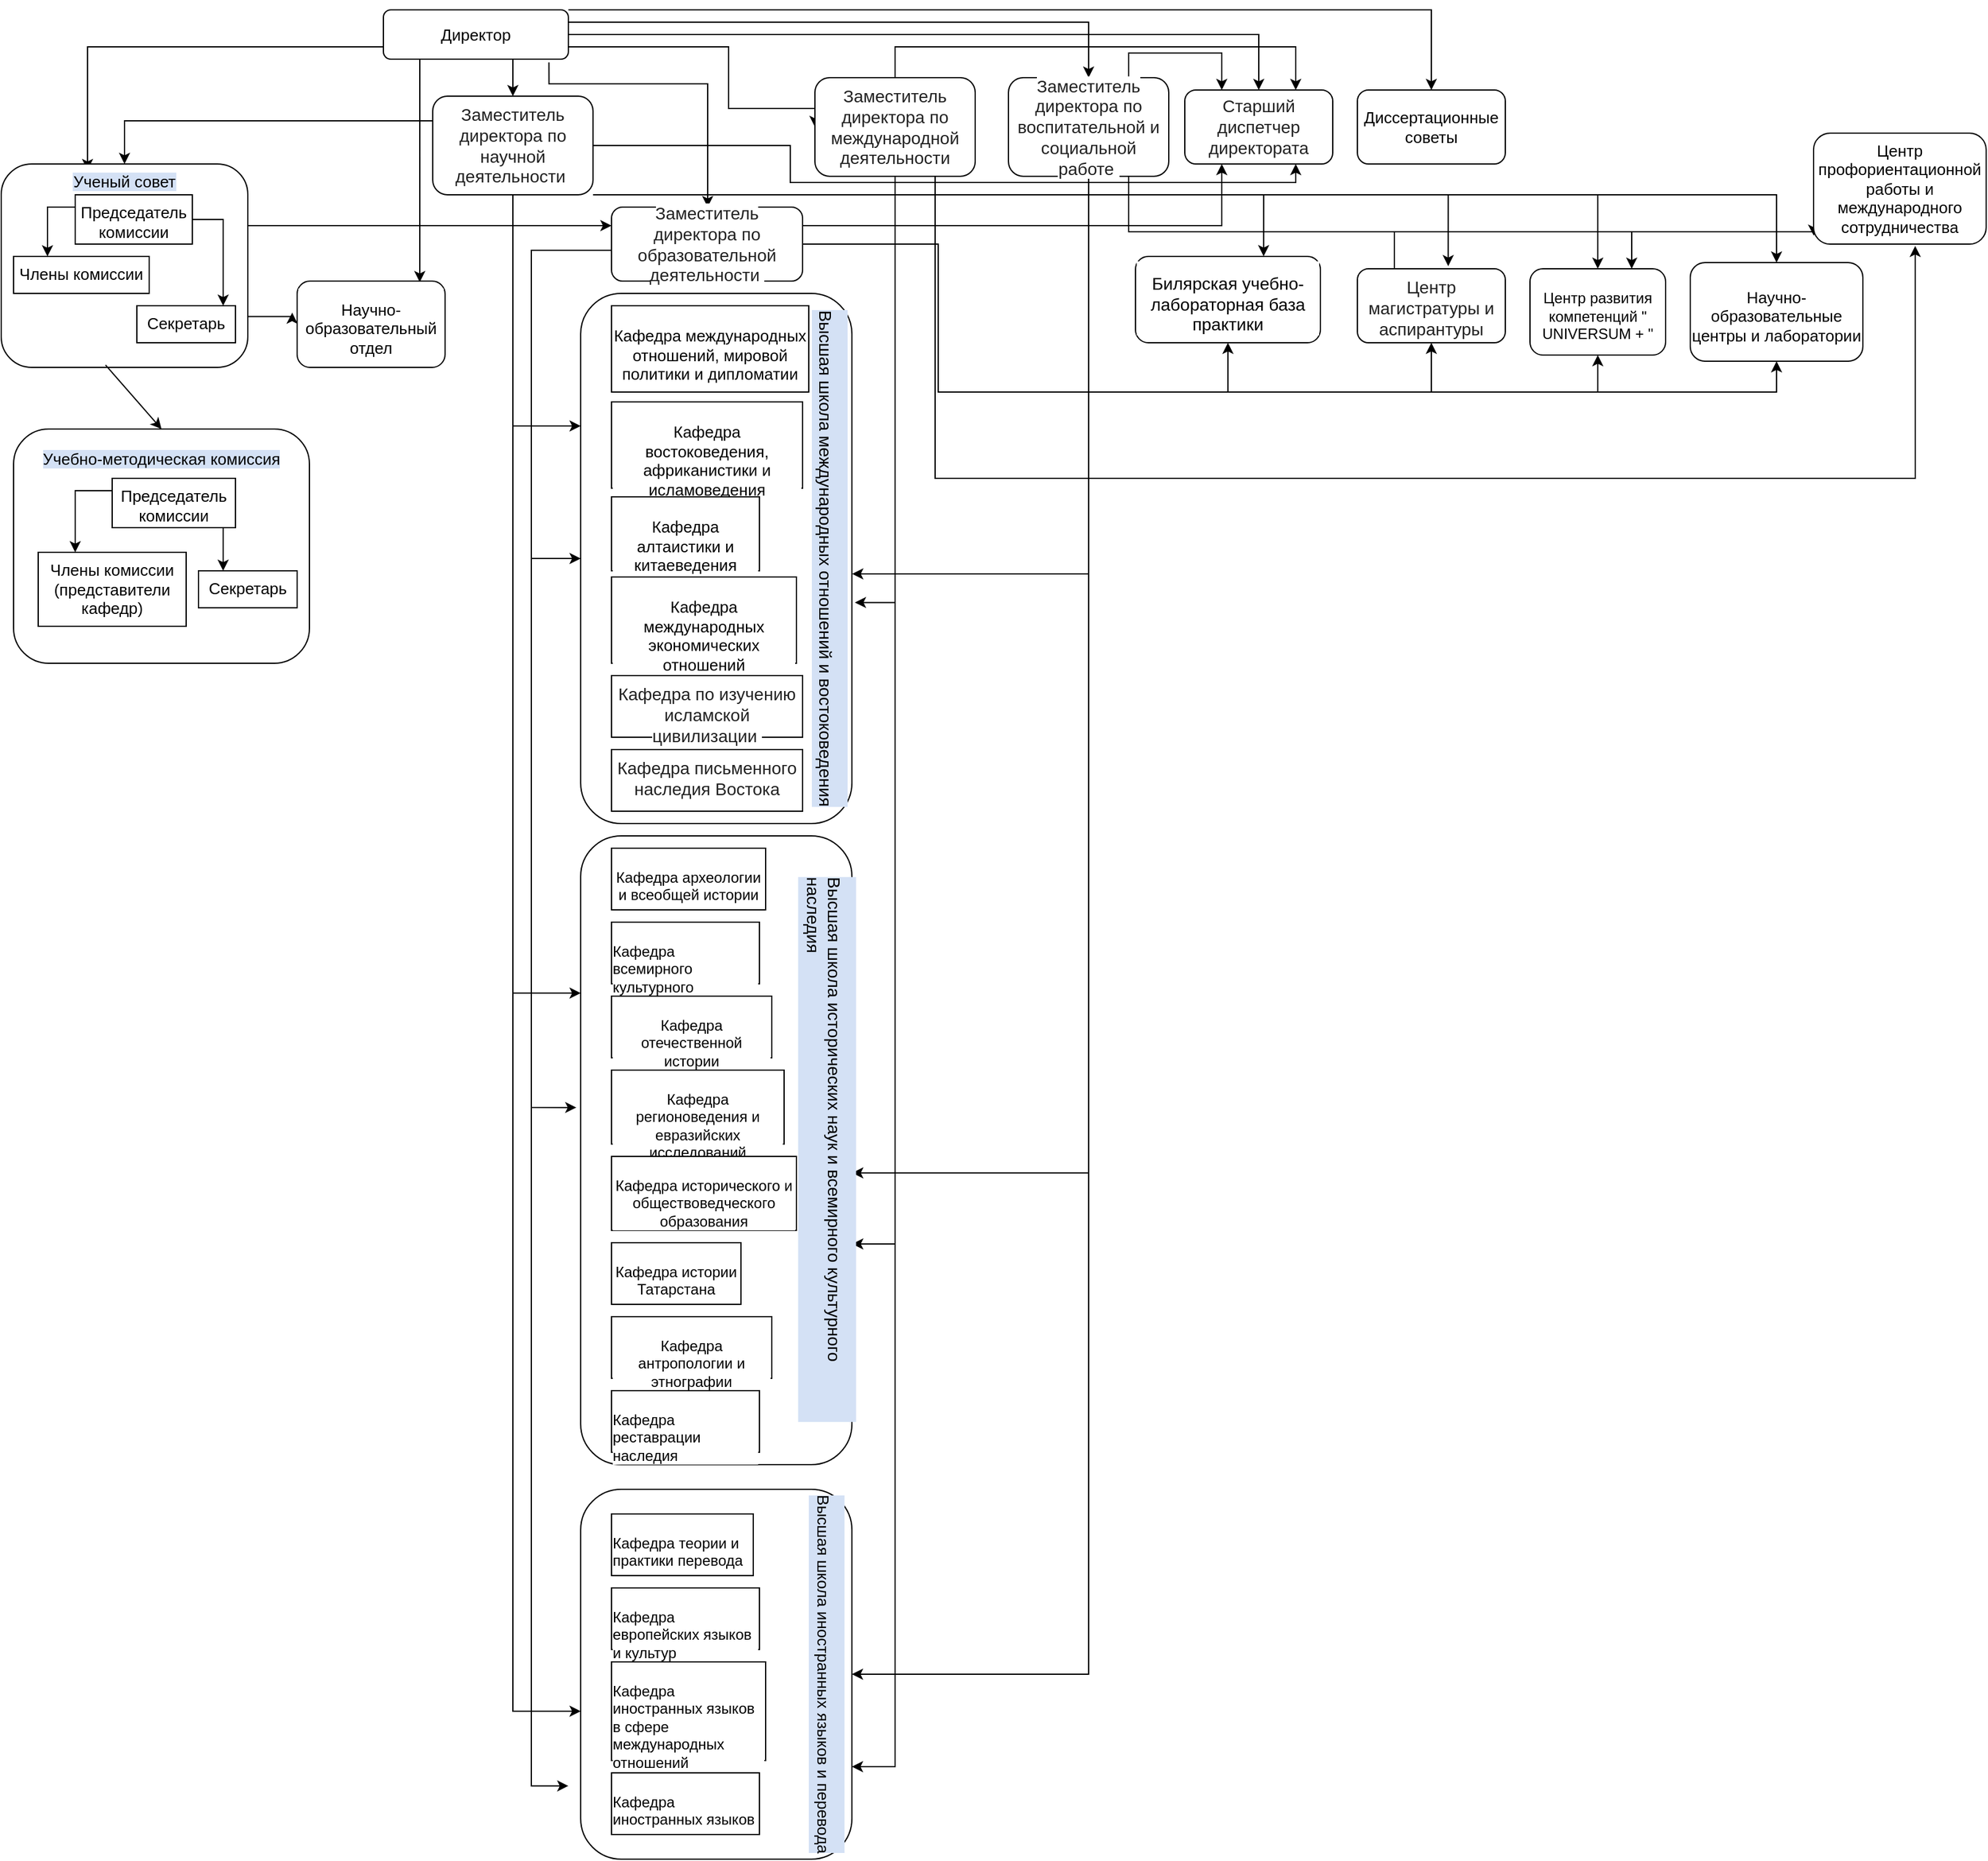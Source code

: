 <mxfile version="15.2.9" type="github">
  <diagram id="h7LhwIZn7rb5tLuHhgwg" name="Page-1">
    <mxGraphModel dx="2028" dy="1803" grid="1" gridSize="10" guides="1" tooltips="1" connect="1" arrows="1" fold="1" page="1" pageScale="1" pageWidth="1654" pageHeight="2336" math="0" shadow="0">
      <root>
        <mxCell id="0" />
        <mxCell id="1" parent="0" />
        <mxCell id="-UEbHcT61im6ldXxAbTl-30" style="edgeStyle=orthogonalEdgeStyle;rounded=0;orthogonalLoop=1;jettySize=auto;html=1;exitX=0;exitY=0.75;exitDx=0;exitDy=0;entryX=0.35;entryY=0.03;entryDx=0;entryDy=0;entryPerimeter=0;fontSize=13;" edge="1" parent="1" source="-UEbHcT61im6ldXxAbTl-1" target="-UEbHcT61im6ldXxAbTl-2">
          <mxGeometry relative="1" as="geometry" />
        </mxCell>
        <mxCell id="-UEbHcT61im6ldXxAbTl-44" style="edgeStyle=orthogonalEdgeStyle;rounded=0;orthogonalLoop=1;jettySize=auto;html=1;exitX=0.75;exitY=1;exitDx=0;exitDy=0;entryX=0.5;entryY=0;entryDx=0;entryDy=0;fontSize=13;" edge="1" parent="1" source="-UEbHcT61im6ldXxAbTl-1" target="-UEbHcT61im6ldXxAbTl-3">
          <mxGeometry relative="1" as="geometry" />
        </mxCell>
        <mxCell id="-UEbHcT61im6ldXxAbTl-47" style="edgeStyle=orthogonalEdgeStyle;rounded=0;orthogonalLoop=1;jettySize=auto;html=1;exitX=0.25;exitY=1;exitDx=0;exitDy=0;entryX=0.829;entryY=0.012;entryDx=0;entryDy=0;entryPerimeter=0;fontSize=13;" edge="1" parent="1" source="-UEbHcT61im6ldXxAbTl-1" target="-UEbHcT61im6ldXxAbTl-8">
          <mxGeometry relative="1" as="geometry">
            <Array as="points">
              <mxPoint x="349" y="50" />
            </Array>
          </mxGeometry>
        </mxCell>
        <mxCell id="-UEbHcT61im6ldXxAbTl-50" style="edgeStyle=orthogonalEdgeStyle;rounded=0;orthogonalLoop=1;jettySize=auto;html=1;entryX=0.5;entryY=0;entryDx=0;entryDy=0;fontSize=11;exitX=0.895;exitY=1.067;exitDx=0;exitDy=0;exitPerimeter=0;" edge="1" parent="1" source="-UEbHcT61im6ldXxAbTl-1" target="-UEbHcT61im6ldXxAbTl-4">
          <mxGeometry relative="1" as="geometry">
            <mxPoint x="460" y="60" as="sourcePoint" />
            <Array as="points">
              <mxPoint x="454" y="70" />
              <mxPoint x="583" y="70" />
              <mxPoint x="583" y="170" />
            </Array>
          </mxGeometry>
        </mxCell>
        <mxCell id="-UEbHcT61im6ldXxAbTl-95" style="edgeStyle=orthogonalEdgeStyle;rounded=0;orthogonalLoop=1;jettySize=auto;html=1;exitX=1;exitY=0.5;exitDx=0;exitDy=0;entryX=0;entryY=0.5;entryDx=0;entryDy=0;fontSize=13;" edge="1" parent="1" source="-UEbHcT61im6ldXxAbTl-1" target="-UEbHcT61im6ldXxAbTl-5">
          <mxGeometry relative="1" as="geometry">
            <Array as="points">
              <mxPoint x="470" y="40" />
              <mxPoint x="600" y="40" />
              <mxPoint x="600" y="90" />
              <mxPoint x="670" y="90" />
            </Array>
          </mxGeometry>
        </mxCell>
        <mxCell id="-UEbHcT61im6ldXxAbTl-99" style="edgeStyle=orthogonalEdgeStyle;rounded=0;orthogonalLoop=1;jettySize=auto;html=1;exitX=1;exitY=0.25;exitDx=0;exitDy=0;fontSize=13;" edge="1" parent="1" source="-UEbHcT61im6ldXxAbTl-1" target="-UEbHcT61im6ldXxAbTl-6">
          <mxGeometry relative="1" as="geometry" />
        </mxCell>
        <mxCell id="-UEbHcT61im6ldXxAbTl-103" style="edgeStyle=orthogonalEdgeStyle;rounded=0;orthogonalLoop=1;jettySize=auto;html=1;exitX=1;exitY=0.5;exitDx=0;exitDy=0;entryX=0.5;entryY=0;entryDx=0;entryDy=0;fontSize=13;" edge="1" parent="1" source="-UEbHcT61im6ldXxAbTl-1" target="-UEbHcT61im6ldXxAbTl-7">
          <mxGeometry relative="1" as="geometry" />
        </mxCell>
        <mxCell id="-UEbHcT61im6ldXxAbTl-113" style="edgeStyle=orthogonalEdgeStyle;rounded=0;orthogonalLoop=1;jettySize=auto;html=1;exitX=1;exitY=0;exitDx=0;exitDy=0;fontSize=12;" edge="1" parent="1" source="-UEbHcT61im6ldXxAbTl-1" target="-UEbHcT61im6ldXxAbTl-9">
          <mxGeometry relative="1" as="geometry">
            <Array as="points">
              <mxPoint x="1170" y="10" />
            </Array>
          </mxGeometry>
        </mxCell>
        <mxCell id="-UEbHcT61im6ldXxAbTl-1" value="&lt;font style=&quot;font-size: 13px&quot;&gt;Директор&lt;/font&gt;" style="rounded=1;whiteSpace=wrap;html=1;" vertex="1" parent="1">
          <mxGeometry x="320" y="10" width="150" height="40" as="geometry" />
        </mxCell>
        <mxCell id="-UEbHcT61im6ldXxAbTl-46" style="edgeStyle=orthogonalEdgeStyle;rounded=0;orthogonalLoop=1;jettySize=auto;html=1;exitX=1;exitY=0.75;exitDx=0;exitDy=0;entryX=-0.033;entryY=0.365;entryDx=0;entryDy=0;entryPerimeter=0;fontSize=13;" edge="1" parent="1" source="-UEbHcT61im6ldXxAbTl-2" target="-UEbHcT61im6ldXxAbTl-8">
          <mxGeometry relative="1" as="geometry" />
        </mxCell>
        <mxCell id="-UEbHcT61im6ldXxAbTl-53" style="edgeStyle=orthogonalEdgeStyle;rounded=0;orthogonalLoop=1;jettySize=auto;html=1;exitX=1;exitY=0.25;exitDx=0;exitDy=0;fontSize=11;" edge="1" parent="1" source="-UEbHcT61im6ldXxAbTl-2" target="-UEbHcT61im6ldXxAbTl-4">
          <mxGeometry relative="1" as="geometry">
            <Array as="points">
              <mxPoint x="210" y="185" />
            </Array>
          </mxGeometry>
        </mxCell>
        <mxCell id="-UEbHcT61im6ldXxAbTl-2" value="&lt;span style=&quot;background-color: rgb(212 , 225 , 245)&quot;&gt;Ученый совет&lt;/span&gt;" style="rounded=1;whiteSpace=wrap;html=1;fontSize=13;verticalAlign=top;" vertex="1" parent="1">
          <mxGeometry x="10" y="135" width="200" height="165" as="geometry" />
        </mxCell>
        <mxCell id="-UEbHcT61im6ldXxAbTl-43" style="edgeStyle=orthogonalEdgeStyle;rounded=0;orthogonalLoop=1;jettySize=auto;html=1;exitX=0;exitY=0.25;exitDx=0;exitDy=0;entryX=0.5;entryY=0;entryDx=0;entryDy=0;fontSize=13;" edge="1" parent="1" source="-UEbHcT61im6ldXxAbTl-3" target="-UEbHcT61im6ldXxAbTl-2">
          <mxGeometry relative="1" as="geometry" />
        </mxCell>
        <mxCell id="-UEbHcT61im6ldXxAbTl-89" style="edgeStyle=orthogonalEdgeStyle;rounded=0;orthogonalLoop=1;jettySize=auto;html=1;exitX=0.5;exitY=1;exitDx=0;exitDy=0;entryX=0;entryY=0.25;entryDx=0;entryDy=0;fontSize=13;" edge="1" parent="1" source="-UEbHcT61im6ldXxAbTl-3" target="-UEbHcT61im6ldXxAbTl-63">
          <mxGeometry relative="1" as="geometry" />
        </mxCell>
        <mxCell id="-UEbHcT61im6ldXxAbTl-90" style="edgeStyle=orthogonalEdgeStyle;rounded=0;orthogonalLoop=1;jettySize=auto;html=1;exitX=0.5;exitY=1;exitDx=0;exitDy=0;fontSize=13;entryX=0;entryY=0.25;entryDx=0;entryDy=0;" edge="1" parent="1" source="-UEbHcT61im6ldXxAbTl-3" target="-UEbHcT61im6ldXxAbTl-67">
          <mxGeometry relative="1" as="geometry">
            <mxPoint x="424.824" y="440" as="targetPoint" />
          </mxGeometry>
        </mxCell>
        <mxCell id="-UEbHcT61im6ldXxAbTl-91" style="edgeStyle=orthogonalEdgeStyle;rounded=0;orthogonalLoop=1;jettySize=auto;html=1;exitX=0.5;exitY=1;exitDx=0;exitDy=0;entryX=0;entryY=0.6;entryDx=0;entryDy=0;entryPerimeter=0;fontSize=13;" edge="1" parent="1" source="-UEbHcT61im6ldXxAbTl-3" target="-UEbHcT61im6ldXxAbTl-80">
          <mxGeometry relative="1" as="geometry" />
        </mxCell>
        <mxCell id="-UEbHcT61im6ldXxAbTl-107" style="edgeStyle=orthogonalEdgeStyle;rounded=0;orthogonalLoop=1;jettySize=auto;html=1;exitX=1;exitY=0.5;exitDx=0;exitDy=0;entryX=0.75;entryY=1;entryDx=0;entryDy=0;fontSize=13;" edge="1" parent="1" source="-UEbHcT61im6ldXxAbTl-3" target="-UEbHcT61im6ldXxAbTl-7">
          <mxGeometry relative="1" as="geometry">
            <Array as="points">
              <mxPoint x="650" y="120" />
              <mxPoint x="650" y="150" />
              <mxPoint x="1060" y="150" />
            </Array>
          </mxGeometry>
        </mxCell>
        <mxCell id="-UEbHcT61im6ldXxAbTl-118" style="edgeStyle=orthogonalEdgeStyle;rounded=0;orthogonalLoop=1;jettySize=auto;html=1;exitX=1;exitY=1;exitDx=0;exitDy=0;entryX=0.693;entryY=-0.002;entryDx=0;entryDy=0;entryPerimeter=0;fontSize=12;" edge="1" parent="1" source="-UEbHcT61im6ldXxAbTl-3" target="-UEbHcT61im6ldXxAbTl-110">
          <mxGeometry relative="1" as="geometry">
            <Array as="points">
              <mxPoint x="1034" y="160" />
            </Array>
          </mxGeometry>
        </mxCell>
        <mxCell id="-UEbHcT61im6ldXxAbTl-122" style="edgeStyle=orthogonalEdgeStyle;rounded=0;orthogonalLoop=1;jettySize=auto;html=1;exitX=1;exitY=1;exitDx=0;exitDy=0;entryX=0.614;entryY=-0.035;entryDx=0;entryDy=0;entryPerimeter=0;fontSize=12;" edge="1" parent="1" source="-UEbHcT61im6ldXxAbTl-3" target="-UEbHcT61im6ldXxAbTl-108">
          <mxGeometry relative="1" as="geometry">
            <Array as="points">
              <mxPoint x="1184" y="160" />
            </Array>
          </mxGeometry>
        </mxCell>
        <mxCell id="-UEbHcT61im6ldXxAbTl-123" style="edgeStyle=orthogonalEdgeStyle;rounded=0;orthogonalLoop=1;jettySize=auto;html=1;exitX=1;exitY=1;exitDx=0;exitDy=0;entryX=0.5;entryY=0;entryDx=0;entryDy=0;fontSize=12;" edge="1" parent="1" source="-UEbHcT61im6ldXxAbTl-3" target="-UEbHcT61im6ldXxAbTl-109">
          <mxGeometry relative="1" as="geometry">
            <Array as="points">
              <mxPoint x="1305" y="160" />
            </Array>
          </mxGeometry>
        </mxCell>
        <mxCell id="-UEbHcT61im6ldXxAbTl-124" style="edgeStyle=orthogonalEdgeStyle;rounded=0;orthogonalLoop=1;jettySize=auto;html=1;exitX=1;exitY=1;exitDx=0;exitDy=0;fontSize=12;" edge="1" parent="1" source="-UEbHcT61im6ldXxAbTl-3" target="-UEbHcT61im6ldXxAbTl-111">
          <mxGeometry relative="1" as="geometry">
            <Array as="points">
              <mxPoint x="1450" y="160" />
            </Array>
          </mxGeometry>
        </mxCell>
        <mxCell id="-UEbHcT61im6ldXxAbTl-3" value="&lt;span style=&quot;color: rgb(34 , 34 , 34) ; font-family: &amp;#34;pt sans&amp;#34; , sans-serif ; font-size: 14px ; text-align: justify ; background-color: rgb(255 , 255 , 255)&quot;&gt;Заместитель директора по научной деятельности&lt;/span&gt;&lt;span style=&quot;color: rgb(34 , 34 , 34) ; font-family: &amp;#34;pt sans&amp;#34; , sans-serif ; font-size: 14px ; text-align: justify ; background-color: rgb(255 , 255 , 255)&quot;&gt;&amp;nbsp;&lt;/span&gt;" style="rounded=1;whiteSpace=wrap;html=1;" vertex="1" parent="1">
          <mxGeometry x="360" y="80" width="130" height="80" as="geometry" />
        </mxCell>
        <mxCell id="-UEbHcT61im6ldXxAbTl-86" style="edgeStyle=orthogonalEdgeStyle;rounded=0;orthogonalLoop=1;jettySize=auto;html=1;exitX=0;exitY=0.75;exitDx=0;exitDy=0;fontSize=13;entryX=0;entryY=0.5;entryDx=0;entryDy=0;" edge="1" parent="1" source="-UEbHcT61im6ldXxAbTl-4" target="-UEbHcT61im6ldXxAbTl-63">
          <mxGeometry relative="1" as="geometry">
            <mxPoint x="470.0" y="460" as="targetPoint" />
            <Array as="points">
              <mxPoint x="440" y="205" />
              <mxPoint x="440" y="455" />
            </Array>
          </mxGeometry>
        </mxCell>
        <mxCell id="-UEbHcT61im6ldXxAbTl-87" style="edgeStyle=orthogonalEdgeStyle;rounded=0;orthogonalLoop=1;jettySize=auto;html=1;exitX=0;exitY=0.75;exitDx=0;exitDy=0;entryX=-0.016;entryY=0.432;entryDx=0;entryDy=0;entryPerimeter=0;fontSize=13;" edge="1" parent="1" source="-UEbHcT61im6ldXxAbTl-4" target="-UEbHcT61im6ldXxAbTl-67">
          <mxGeometry relative="1" as="geometry">
            <Array as="points">
              <mxPoint x="440" y="205" />
              <mxPoint x="440" y="900" />
            </Array>
          </mxGeometry>
        </mxCell>
        <mxCell id="-UEbHcT61im6ldXxAbTl-88" style="edgeStyle=orthogonalEdgeStyle;rounded=0;orthogonalLoop=1;jettySize=auto;html=1;exitX=0;exitY=0.75;exitDx=0;exitDy=0;fontSize=13;" edge="1" parent="1" source="-UEbHcT61im6ldXxAbTl-4">
          <mxGeometry relative="1" as="geometry">
            <mxPoint x="470.0" y="1450.588" as="targetPoint" />
            <Array as="points">
              <mxPoint x="440" y="205" />
              <mxPoint x="440" y="1451" />
            </Array>
          </mxGeometry>
        </mxCell>
        <mxCell id="-UEbHcT61im6ldXxAbTl-106" style="edgeStyle=orthogonalEdgeStyle;rounded=0;orthogonalLoop=1;jettySize=auto;html=1;exitX=1;exitY=0.25;exitDx=0;exitDy=0;entryX=0.25;entryY=1;entryDx=0;entryDy=0;fontSize=13;" edge="1" parent="1" source="-UEbHcT61im6ldXxAbTl-4" target="-UEbHcT61im6ldXxAbTl-7">
          <mxGeometry relative="1" as="geometry" />
        </mxCell>
        <mxCell id="-UEbHcT61im6ldXxAbTl-125" style="edgeStyle=orthogonalEdgeStyle;rounded=0;orthogonalLoop=1;jettySize=auto;html=1;exitX=1;exitY=0.5;exitDx=0;exitDy=0;entryX=0.5;entryY=1;entryDx=0;entryDy=0;fontSize=12;" edge="1" parent="1" source="-UEbHcT61im6ldXxAbTl-4" target="-UEbHcT61im6ldXxAbTl-110">
          <mxGeometry relative="1" as="geometry">
            <Array as="points">
              <mxPoint x="770" y="200" />
              <mxPoint x="770" y="320" />
              <mxPoint x="1005" y="320" />
            </Array>
          </mxGeometry>
        </mxCell>
        <mxCell id="-UEbHcT61im6ldXxAbTl-126" style="edgeStyle=orthogonalEdgeStyle;rounded=0;orthogonalLoop=1;jettySize=auto;html=1;exitX=1;exitY=0.5;exitDx=0;exitDy=0;entryX=0.5;entryY=1;entryDx=0;entryDy=0;fontSize=12;" edge="1" parent="1" source="-UEbHcT61im6ldXxAbTl-4" target="-UEbHcT61im6ldXxAbTl-108">
          <mxGeometry relative="1" as="geometry">
            <Array as="points">
              <mxPoint x="770" y="200" />
              <mxPoint x="770" y="320" />
              <mxPoint x="1170" y="320" />
            </Array>
          </mxGeometry>
        </mxCell>
        <mxCell id="-UEbHcT61im6ldXxAbTl-127" style="edgeStyle=orthogonalEdgeStyle;rounded=0;orthogonalLoop=1;jettySize=auto;html=1;exitX=1;exitY=0.5;exitDx=0;exitDy=0;entryX=0.5;entryY=1;entryDx=0;entryDy=0;fontSize=12;" edge="1" parent="1" source="-UEbHcT61im6ldXxAbTl-4" target="-UEbHcT61im6ldXxAbTl-109">
          <mxGeometry relative="1" as="geometry">
            <Array as="points">
              <mxPoint x="770" y="200" />
              <mxPoint x="770" y="320" />
              <mxPoint x="1305" y="320" />
            </Array>
          </mxGeometry>
        </mxCell>
        <mxCell id="-UEbHcT61im6ldXxAbTl-128" style="edgeStyle=orthogonalEdgeStyle;rounded=0;orthogonalLoop=1;jettySize=auto;html=1;exitX=1;exitY=0.5;exitDx=0;exitDy=0;entryX=0.5;entryY=1;entryDx=0;entryDy=0;fontSize=12;" edge="1" parent="1" source="-UEbHcT61im6ldXxAbTl-4" target="-UEbHcT61im6ldXxAbTl-111">
          <mxGeometry relative="1" as="geometry">
            <Array as="points">
              <mxPoint x="770" y="200" />
              <mxPoint x="770" y="320" />
              <mxPoint x="1450" y="320" />
            </Array>
          </mxGeometry>
        </mxCell>
        <mxCell id="-UEbHcT61im6ldXxAbTl-4" value="&lt;span style=&quot;color: rgb(34 , 34 , 34) ; font-family: &amp;#34;pt sans&amp;#34; , sans-serif ; font-size: 14px ; text-align: justify ; background-color: rgb(255 , 255 , 255)&quot;&gt;Заместитель директора по образовательной деятельности&amp;nbsp;&lt;/span&gt;" style="rounded=1;whiteSpace=wrap;html=1;" vertex="1" parent="1">
          <mxGeometry x="505" y="170" width="155" height="60" as="geometry" />
        </mxCell>
        <mxCell id="-UEbHcT61im6ldXxAbTl-92" style="edgeStyle=orthogonalEdgeStyle;rounded=0;orthogonalLoop=1;jettySize=auto;html=1;exitX=0.5;exitY=1;exitDx=0;exitDy=0;entryX=1.011;entryY=0.583;entryDx=0;entryDy=0;entryPerimeter=0;fontSize=13;" edge="1" parent="1" source="-UEbHcT61im6ldXxAbTl-5" target="-UEbHcT61im6ldXxAbTl-63">
          <mxGeometry relative="1" as="geometry">
            <Array as="points">
              <mxPoint x="735" y="491" />
            </Array>
          </mxGeometry>
        </mxCell>
        <mxCell id="-UEbHcT61im6ldXxAbTl-93" style="edgeStyle=orthogonalEdgeStyle;rounded=0;orthogonalLoop=1;jettySize=auto;html=1;exitX=0.5;exitY=1;exitDx=0;exitDy=0;entryX=1.001;entryY=0.649;entryDx=0;entryDy=0;entryPerimeter=0;fontSize=13;" edge="1" parent="1" source="-UEbHcT61im6ldXxAbTl-5" target="-UEbHcT61im6ldXxAbTl-67">
          <mxGeometry relative="1" as="geometry" />
        </mxCell>
        <mxCell id="-UEbHcT61im6ldXxAbTl-98" style="edgeStyle=orthogonalEdgeStyle;rounded=0;orthogonalLoop=1;jettySize=auto;html=1;exitX=0.5;exitY=1;exitDx=0;exitDy=0;entryX=1;entryY=0.75;entryDx=0;entryDy=0;fontSize=13;" edge="1" parent="1" source="-UEbHcT61im6ldXxAbTl-5" target="-UEbHcT61im6ldXxAbTl-80">
          <mxGeometry relative="1" as="geometry" />
        </mxCell>
        <mxCell id="-UEbHcT61im6ldXxAbTl-105" style="edgeStyle=orthogonalEdgeStyle;rounded=0;orthogonalLoop=1;jettySize=auto;html=1;exitX=0.5;exitY=0;exitDx=0;exitDy=0;entryX=0.75;entryY=0;entryDx=0;entryDy=0;fontSize=13;" edge="1" parent="1" source="-UEbHcT61im6ldXxAbTl-5" target="-UEbHcT61im6ldXxAbTl-7">
          <mxGeometry relative="1" as="geometry">
            <Array as="points">
              <mxPoint x="735" y="40" />
              <mxPoint x="1060" y="40" />
            </Array>
          </mxGeometry>
        </mxCell>
        <mxCell id="-UEbHcT61im6ldXxAbTl-134" style="edgeStyle=orthogonalEdgeStyle;rounded=0;orthogonalLoop=1;jettySize=auto;html=1;exitX=0.75;exitY=1;exitDx=0;exitDy=0;entryX=0.589;entryY=1.016;entryDx=0;entryDy=0;entryPerimeter=0;fontSize=12;" edge="1" parent="1" source="-UEbHcT61im6ldXxAbTl-5" target="-UEbHcT61im6ldXxAbTl-112">
          <mxGeometry relative="1" as="geometry">
            <Array as="points">
              <mxPoint x="768" y="390" />
              <mxPoint x="1562" y="390" />
            </Array>
          </mxGeometry>
        </mxCell>
        <mxCell id="-UEbHcT61im6ldXxAbTl-5" value="&lt;span style=&quot;color: rgb(34 , 34 , 34) ; font-family: &amp;#34;pt sans&amp;#34; , sans-serif ; font-size: 14px ; text-align: justify ; background-color: rgb(255 , 255 , 255)&quot;&gt;Заместитель директора по международной деятельности&lt;/span&gt;" style="rounded=1;whiteSpace=wrap;html=1;" vertex="1" parent="1">
          <mxGeometry x="670" y="65" width="130" height="80" as="geometry" />
        </mxCell>
        <mxCell id="-UEbHcT61im6ldXxAbTl-100" style="edgeStyle=orthogonalEdgeStyle;rounded=0;orthogonalLoop=1;jettySize=auto;html=1;exitX=0.5;exitY=1;exitDx=0;exitDy=0;entryX=1.001;entryY=0.529;entryDx=0;entryDy=0;entryPerimeter=0;fontSize=13;" edge="1" parent="1" source="-UEbHcT61im6ldXxAbTl-6" target="-UEbHcT61im6ldXxAbTl-63">
          <mxGeometry relative="1" as="geometry" />
        </mxCell>
        <mxCell id="-UEbHcT61im6ldXxAbTl-101" style="edgeStyle=orthogonalEdgeStyle;rounded=0;orthogonalLoop=1;jettySize=auto;html=1;exitX=0.5;exitY=1;exitDx=0;exitDy=0;entryX=1.001;entryY=0.536;entryDx=0;entryDy=0;entryPerimeter=0;fontSize=13;" edge="1" parent="1" source="-UEbHcT61im6ldXxAbTl-6" target="-UEbHcT61im6ldXxAbTl-67">
          <mxGeometry relative="1" as="geometry" />
        </mxCell>
        <mxCell id="-UEbHcT61im6ldXxAbTl-102" style="edgeStyle=orthogonalEdgeStyle;rounded=0;orthogonalLoop=1;jettySize=auto;html=1;exitX=0.5;exitY=1;exitDx=0;exitDy=0;entryX=1;entryY=0.5;entryDx=0;entryDy=0;fontSize=13;" edge="1" parent="1" source="-UEbHcT61im6ldXxAbTl-6" target="-UEbHcT61im6ldXxAbTl-80">
          <mxGeometry relative="1" as="geometry" />
        </mxCell>
        <mxCell id="-UEbHcT61im6ldXxAbTl-104" style="edgeStyle=orthogonalEdgeStyle;rounded=0;orthogonalLoop=1;jettySize=auto;html=1;exitX=0.75;exitY=0;exitDx=0;exitDy=0;entryX=0.25;entryY=0;entryDx=0;entryDy=0;fontSize=13;" edge="1" parent="1" source="-UEbHcT61im6ldXxAbTl-6" target="-UEbHcT61im6ldXxAbTl-7">
          <mxGeometry relative="1" as="geometry">
            <Array as="points">
              <mxPoint x="924" y="45" />
              <mxPoint x="1000" y="45" />
            </Array>
          </mxGeometry>
        </mxCell>
        <mxCell id="-UEbHcT61im6ldXxAbTl-129" style="edgeStyle=orthogonalEdgeStyle;rounded=0;orthogonalLoop=1;jettySize=auto;html=1;exitX=0.75;exitY=1;exitDx=0;exitDy=0;entryX=0.25;entryY=0.167;entryDx=0;entryDy=0;entryPerimeter=0;fontSize=12;" edge="1" parent="1" source="-UEbHcT61im6ldXxAbTl-6" target="-UEbHcT61im6ldXxAbTl-108">
          <mxGeometry relative="1" as="geometry">
            <Array as="points">
              <mxPoint x="924" y="190" />
              <mxPoint x="1140" y="190" />
            </Array>
          </mxGeometry>
        </mxCell>
        <mxCell id="-UEbHcT61im6ldXxAbTl-130" style="edgeStyle=orthogonalEdgeStyle;rounded=0;orthogonalLoop=1;jettySize=auto;html=1;exitX=0.75;exitY=1;exitDx=0;exitDy=0;entryX=0.75;entryY=0;entryDx=0;entryDy=0;fontSize=12;" edge="1" parent="1" source="-UEbHcT61im6ldXxAbTl-6" target="-UEbHcT61im6ldXxAbTl-109">
          <mxGeometry relative="1" as="geometry">
            <Array as="points">
              <mxPoint x="924" y="190" />
              <mxPoint x="1332" y="190" />
            </Array>
          </mxGeometry>
        </mxCell>
        <mxCell id="-UEbHcT61im6ldXxAbTl-133" style="edgeStyle=orthogonalEdgeStyle;rounded=0;orthogonalLoop=1;jettySize=auto;html=1;exitX=0.75;exitY=1;exitDx=0;exitDy=0;entryX=0.001;entryY=0.924;entryDx=0;entryDy=0;entryPerimeter=0;fontSize=12;" edge="1" parent="1" source="-UEbHcT61im6ldXxAbTl-6" target="-UEbHcT61im6ldXxAbTl-112">
          <mxGeometry relative="1" as="geometry">
            <Array as="points">
              <mxPoint x="924" y="190" />
              <mxPoint x="1480" y="190" />
            </Array>
          </mxGeometry>
        </mxCell>
        <mxCell id="-UEbHcT61im6ldXxAbTl-6" value="&lt;span style=&quot;color: rgb(34 , 34 , 34) ; font-family: &amp;#34;pt sans&amp;#34; , sans-serif ; font-size: 14px ; text-align: justify ; background-color: rgb(255 , 255 , 255)&quot;&gt;Заместитель директора по воспитательной и социальной работе&lt;/span&gt;&lt;span style=&quot;color: rgb(34 , 34 , 34) ; font-family: &amp;#34;pt sans&amp;#34; , sans-serif ; font-size: 14px ; text-align: justify ; background-color: rgb(255 , 255 , 255)&quot;&gt;&amp;nbsp;&lt;/span&gt;" style="rounded=1;whiteSpace=wrap;html=1;" vertex="1" parent="1">
          <mxGeometry x="827" y="65" width="130" height="80" as="geometry" />
        </mxCell>
        <mxCell id="-UEbHcT61im6ldXxAbTl-7" value="&lt;span style=&quot;color: rgb(34 , 34 , 34) ; font-family: &amp;#34;pt sans&amp;#34; , sans-serif ; font-size: 14px ; text-align: justify ; background-color: rgb(255 , 255 , 255)&quot;&gt;Старший диспетчер директората&lt;/span&gt;" style="rounded=1;whiteSpace=wrap;html=1;" vertex="1" parent="1">
          <mxGeometry x="970" y="75" width="120" height="60" as="geometry" />
        </mxCell>
        <mxCell id="-UEbHcT61im6ldXxAbTl-8" value="&lt;h1 class=&quot;menu_header&quot; style=&quot;margin: 0px 0px 3px; padding-top: 10px; background-color: rgb(255, 255, 255); font-weight: normal; font-size: 13px;&quot;&gt;&lt;font style=&quot;font-size: 13px;&quot;&gt;Научно-образовательный отдел&lt;/font&gt;&lt;/h1&gt;" style="rounded=1;whiteSpace=wrap;html=1;align=center;fontSize=13;verticalAlign=middle;" vertex="1" parent="1">
          <mxGeometry x="250" y="230" width="120" height="70" as="geometry" />
        </mxCell>
        <mxCell id="-UEbHcT61im6ldXxAbTl-9" value="Диссертационные советы" style="rounded=1;whiteSpace=wrap;html=1;fontSize=13;" vertex="1" parent="1">
          <mxGeometry x="1110" y="75" width="120" height="60" as="geometry" />
        </mxCell>
        <mxCell id="-UEbHcT61im6ldXxAbTl-10" value="&lt;h1 class=&quot;menu_header&quot; style=&quot;margin: 0px 0px 3px ; padding-top: 10px ; font-weight: normal ; font-size: 13px&quot;&gt;&lt;font style=&quot;font-size: 13px ; background-color: rgb(212 , 225 , 245)&quot;&gt;Учебно-методическая комиссия&lt;/font&gt;&lt;/h1&gt;" style="rounded=1;whiteSpace=wrap;html=1;fontSize=13;align=center;verticalAlign=top;" vertex="1" parent="1">
          <mxGeometry x="20" y="350" width="240" height="190" as="geometry" />
        </mxCell>
        <mxCell id="-UEbHcT61im6ldXxAbTl-14" value="" style="endArrow=classic;html=1;fontSize=14;entryX=0.5;entryY=0;entryDx=0;entryDy=0;exitX=0.423;exitY=0.988;exitDx=0;exitDy=0;exitPerimeter=0;" edge="1" parent="1" source="-UEbHcT61im6ldXxAbTl-2" target="-UEbHcT61im6ldXxAbTl-10">
          <mxGeometry width="50" height="50" relative="1" as="geometry">
            <mxPoint x="80" y="160" as="sourcePoint" />
            <mxPoint x="60" y="160" as="targetPoint" />
          </mxGeometry>
        </mxCell>
        <mxCell id="-UEbHcT61im6ldXxAbTl-25" style="edgeStyle=orthogonalEdgeStyle;rounded=0;orthogonalLoop=1;jettySize=auto;html=1;entryX=0.875;entryY=0;entryDx=0;entryDy=0;entryPerimeter=0;fontSize=13;exitX=1;exitY=0.5;exitDx=0;exitDy=0;" edge="1" parent="1" source="-UEbHcT61im6ldXxAbTl-18" target="-UEbHcT61im6ldXxAbTl-21">
          <mxGeometry relative="1" as="geometry" />
        </mxCell>
        <mxCell id="-UEbHcT61im6ldXxAbTl-26" style="edgeStyle=orthogonalEdgeStyle;rounded=0;orthogonalLoop=1;jettySize=auto;html=1;exitX=0;exitY=0.25;exitDx=0;exitDy=0;entryX=0.25;entryY=0;entryDx=0;entryDy=0;fontSize=13;" edge="1" parent="1" source="-UEbHcT61im6ldXxAbTl-18" target="-UEbHcT61im6ldXxAbTl-19">
          <mxGeometry relative="1" as="geometry">
            <Array as="points">
              <mxPoint x="48" y="170" />
            </Array>
          </mxGeometry>
        </mxCell>
        <mxCell id="-UEbHcT61im6ldXxAbTl-18" value="Председатель комиссии" style="rounded=0;whiteSpace=wrap;html=1;fontSize=13;align=center;verticalAlign=top;" vertex="1" parent="1">
          <mxGeometry x="70" y="160" width="95" height="40" as="geometry" />
        </mxCell>
        <mxCell id="-UEbHcT61im6ldXxAbTl-19" value="Члены комиссии" style="rounded=0;whiteSpace=wrap;html=1;fontSize=13;align=center;verticalAlign=top;" vertex="1" parent="1">
          <mxGeometry x="20" y="210" width="110" height="30" as="geometry" />
        </mxCell>
        <mxCell id="-UEbHcT61im6ldXxAbTl-21" value="Секретарь" style="rounded=0;whiteSpace=wrap;html=1;fontSize=13;align=center;verticalAlign=top;" vertex="1" parent="1">
          <mxGeometry x="120" y="250" width="80" height="30" as="geometry" />
        </mxCell>
        <mxCell id="-UEbHcT61im6ldXxAbTl-22" style="edgeStyle=orthogonalEdgeStyle;rounded=0;orthogonalLoop=1;jettySize=auto;html=1;exitX=0.5;exitY=1;exitDx=0;exitDy=0;fontSize=13;" edge="1" parent="1" source="-UEbHcT61im6ldXxAbTl-21" target="-UEbHcT61im6ldXxAbTl-21">
          <mxGeometry relative="1" as="geometry" />
        </mxCell>
        <mxCell id="-UEbHcT61im6ldXxAbTl-40" style="edgeStyle=orthogonalEdgeStyle;rounded=0;orthogonalLoop=1;jettySize=auto;html=1;exitX=0;exitY=0.25;exitDx=0;exitDy=0;entryX=0.25;entryY=0;entryDx=0;entryDy=0;fontSize=13;" edge="1" parent="1" source="-UEbHcT61im6ldXxAbTl-31" target="-UEbHcT61im6ldXxAbTl-36">
          <mxGeometry relative="1" as="geometry" />
        </mxCell>
        <mxCell id="-UEbHcT61im6ldXxAbTl-41" style="edgeStyle=orthogonalEdgeStyle;rounded=0;orthogonalLoop=1;jettySize=auto;html=1;exitX=0.75;exitY=1;exitDx=0;exitDy=0;entryX=0.25;entryY=0;entryDx=0;entryDy=0;fontSize=13;" edge="1" parent="1" source="-UEbHcT61im6ldXxAbTl-31" target="-UEbHcT61im6ldXxAbTl-34">
          <mxGeometry relative="1" as="geometry" />
        </mxCell>
        <mxCell id="-UEbHcT61im6ldXxAbTl-31" value="Председатель комиссии" style="rounded=0;whiteSpace=wrap;html=1;fontSize=13;align=center;verticalAlign=top;" vertex="1" parent="1">
          <mxGeometry x="100" y="390" width="100" height="40" as="geometry" />
        </mxCell>
        <mxCell id="-UEbHcT61im6ldXxAbTl-34" value="Секретарь" style="rounded=0;whiteSpace=wrap;html=1;fontSize=13;align=center;verticalAlign=top;" vertex="1" parent="1">
          <mxGeometry x="170" y="465" width="80" height="30" as="geometry" />
        </mxCell>
        <mxCell id="-UEbHcT61im6ldXxAbTl-36" value="Члены комиссии (представители кафедр)" style="rounded=0;whiteSpace=wrap;html=1;fontSize=13;align=center;verticalAlign=top;" vertex="1" parent="1">
          <mxGeometry x="40" y="450" width="120" height="60" as="geometry" />
        </mxCell>
        <mxCell id="-UEbHcT61im6ldXxAbTl-37" style="edgeStyle=orthogonalEdgeStyle;rounded=0;orthogonalLoop=1;jettySize=auto;html=1;exitX=0.5;exitY=1;exitDx=0;exitDy=0;fontSize=13;" edge="1" parent="1" source="-UEbHcT61im6ldXxAbTl-10" target="-UEbHcT61im6ldXxAbTl-10">
          <mxGeometry relative="1" as="geometry" />
        </mxCell>
        <mxCell id="-UEbHcT61im6ldXxAbTl-38" style="edgeStyle=orthogonalEdgeStyle;rounded=0;orthogonalLoop=1;jettySize=auto;html=1;exitX=0.5;exitY=1;exitDx=0;exitDy=0;fontSize=13;" edge="1" parent="1" source="-UEbHcT61im6ldXxAbTl-10" target="-UEbHcT61im6ldXxAbTl-10">
          <mxGeometry relative="1" as="geometry" />
        </mxCell>
        <mxCell id="-UEbHcT61im6ldXxAbTl-63" value="" style="rounded=1;whiteSpace=wrap;html=1;fontSize=13;align=center;verticalAlign=top;" vertex="1" parent="1">
          <mxGeometry x="480" y="240" width="220" height="430" as="geometry" />
        </mxCell>
        <mxCell id="-UEbHcT61im6ldXxAbTl-56" value="&lt;h1 class=&quot;menu_header&quot; style=&quot;margin: 0px 0px 3px ; padding-top: 10px ; font-size: 13px ; font-family: &amp;#34;pt sans&amp;#34; , sans-serif ; background-color: rgb(255 , 255 , 255) ; font-weight: normal&quot;&gt;Кафедра востоковедения, африканистики и исламоведения&lt;/h1&gt;" style="rounded=0;whiteSpace=wrap;html=1;fontSize=11;align=center;verticalAlign=top;" vertex="1" parent="1">
          <mxGeometry x="505" y="328" width="155" height="70" as="geometry" />
        </mxCell>
        <mxCell id="-UEbHcT61im6ldXxAbTl-57" value="&lt;h1 class=&quot;menu_header&quot; style=&quot;margin: 0px 0px 3px; padding-top: 10px; font-family: &amp;quot;pt sans&amp;quot;, sans-serif; background-color: rgb(255, 255, 255); font-weight: normal; font-size: 13px;&quot;&gt;Кафедра международных отношений, мировой политики и дипломатии&lt;/h1&gt;" style="rounded=0;whiteSpace=wrap;html=1;fontSize=11;align=center;verticalAlign=top;" vertex="1" parent="1">
          <mxGeometry x="505" y="250" width="160" height="70" as="geometry" />
        </mxCell>
        <mxCell id="-UEbHcT61im6ldXxAbTl-58" value="&lt;h1 class=&quot;menu_header&quot; style=&quot;margin: 0px 0px 3px; padding-top: 10px; font-size: 13px; font-family: &amp;quot;pt sans&amp;quot;, sans-serif; background-color: rgb(255, 255, 255); font-weight: normal;&quot;&gt;Кафедра алтаистики и китаеведения&lt;/h1&gt;" style="rounded=0;whiteSpace=wrap;html=1;fontSize=11;align=center;verticalAlign=top;" vertex="1" parent="1">
          <mxGeometry x="505" y="405" width="120" height="60" as="geometry" />
        </mxCell>
        <mxCell id="-UEbHcT61im6ldXxAbTl-59" value="&lt;meta charset=&quot;utf-8&quot; style=&quot;font-size: 13px;&quot;&gt;&lt;h1 class=&quot;menu_header&quot; style=&quot;color: rgb(0, 0, 0); margin: 0px 0px 3px; padding-top: 10px; font-size: 13px; font-family: &amp;quot;pt sans&amp;quot;, sans-serif; font-style: normal; letter-spacing: normal; text-indent: 0px; text-transform: none; word-spacing: 0px; background-color: rgb(255, 255, 255); font-weight: normal;&quot;&gt;Кафедра международных экономических отношений&lt;/h1&gt;" style="rounded=0;whiteSpace=wrap;html=1;fontSize=13;align=center;verticalAlign=top;" vertex="1" parent="1">
          <mxGeometry x="505" y="470" width="150" height="70" as="geometry" />
        </mxCell>
        <mxCell id="-UEbHcT61im6ldXxAbTl-60" value="&lt;span style=&quot;color: rgb(34 , 34 , 34) ; font-family: &amp;#34;pt sans&amp;#34; , sans-serif ; font-size: 14px ; text-align: justify ; background-color: rgb(255 , 255 , 255)&quot;&gt;Кафедра по изучению исламской цивилизации&amp;nbsp;&lt;/span&gt;" style="rounded=0;whiteSpace=wrap;html=1;fontSize=13;align=center;verticalAlign=top;" vertex="1" parent="1">
          <mxGeometry x="505" y="550" width="155" height="50" as="geometry" />
        </mxCell>
        <mxCell id="-UEbHcT61im6ldXxAbTl-61" value="&lt;span style=&quot;color: rgb(34 , 34 , 34) ; font-family: &amp;#34;pt sans&amp;#34; , sans-serif ; font-size: 14px ; text-align: justify ; background-color: rgb(255 , 255 , 255)&quot;&gt;Кафедра письменного наследия Востока&lt;/span&gt;" style="rounded=0;whiteSpace=wrap;html=1;fontSize=13;align=center;verticalAlign=top;" vertex="1" parent="1">
          <mxGeometry x="505" y="610" width="155" height="50" as="geometry" />
        </mxCell>
        <mxCell id="-UEbHcT61im6ldXxAbTl-64" value="&lt;h1 class=&quot;menu_header&quot; style=&quot;margin: 0px 0px 3px; padding-top: 10px; font-family: &amp;quot;pt sans&amp;quot;, sans-serif; text-align: left; font-weight: normal; font-size: 14px;&quot;&gt;Высшая школа международных отношений и востоковедения&lt;/h1&gt;" style="text;html=1;strokeColor=none;fillColor=none;align=center;verticalAlign=middle;whiteSpace=wrap;rounded=0;fontSize=14;rotation=90;labelBackgroundColor=#D4E1F5;" vertex="1" parent="1">
          <mxGeometry x="480" y="445" width="405" height="20" as="geometry" />
        </mxCell>
        <mxCell id="-UEbHcT61im6ldXxAbTl-67" value="" style="rounded=1;whiteSpace=wrap;html=1;labelBackgroundColor=#D4E1F5;fontSize=13;align=center;verticalAlign=top;" vertex="1" parent="1">
          <mxGeometry x="480" y="680" width="220" height="510" as="geometry" />
        </mxCell>
        <mxCell id="-UEbHcT61im6ldXxAbTl-68" value="&lt;h1 class=&quot;menu_header&quot; style=&quot;margin: 0px 0px 3px; padding-top: 10px; font-family: &amp;quot;pt sans&amp;quot;, sans-serif; font-weight: normal; font-size: 12px;&quot;&gt;Кафедра археологии и всеобщей истории&lt;/h1&gt;" style="rounded=0;whiteSpace=wrap;html=1;labelBackgroundColor=none;fontSize=13;align=center;verticalAlign=top;" vertex="1" parent="1">
          <mxGeometry x="505" y="690" width="125" height="50" as="geometry" />
        </mxCell>
        <mxCell id="-UEbHcT61im6ldXxAbTl-70" value="&lt;h1 class=&quot;menu_header&quot; style=&quot;margin: 0px 0px 3px ; padding-top: 10px ; font-family: &amp;#34;pt sans&amp;#34; , sans-serif ; text-align: left ; background-color: rgb(255 , 255 , 255) ; font-weight: normal ; font-size: 12px&quot;&gt;Кафедра всемирного культурного наследия&lt;/h1&gt;" style="rounded=0;whiteSpace=wrap;html=1;labelBackgroundColor=none;fontSize=13;align=center;verticalAlign=top;" vertex="1" parent="1">
          <mxGeometry x="505" y="750" width="120" height="50" as="geometry" />
        </mxCell>
        <mxCell id="-UEbHcT61im6ldXxAbTl-72" value="&lt;h1 class=&quot;menu_header&quot; style=&quot;margin: 0px 0px 3px ; padding-top: 10px ; font-family: &amp;#34;pt sans&amp;#34; , sans-serif ; background-color: rgb(255 , 255 , 255) ; font-weight: normal ; font-size: 12px&quot;&gt;Кафедра отечественной истории&lt;/h1&gt;" style="rounded=0;whiteSpace=wrap;html=1;labelBackgroundColor=none;fontSize=13;align=center;verticalAlign=top;" vertex="1" parent="1">
          <mxGeometry x="505" y="810" width="130" height="50" as="geometry" />
        </mxCell>
        <mxCell id="-UEbHcT61im6ldXxAbTl-73" value="&lt;h1 class=&quot;menu_header&quot; style=&quot;margin: 0px 0px 3px; padding-top: 10px; font-family: &amp;quot;pt sans&amp;quot;, sans-serif; background-color: rgb(255, 255, 255); font-weight: normal; font-size: 12px;&quot;&gt;Кафедра регионоведения и евразийских исследований&lt;/h1&gt;" style="rounded=0;whiteSpace=wrap;html=1;labelBackgroundColor=none;fontSize=13;align=center;verticalAlign=top;" vertex="1" parent="1">
          <mxGeometry x="505" y="870" width="140" height="60" as="geometry" />
        </mxCell>
        <mxCell id="-UEbHcT61im6ldXxAbTl-74" value="&lt;h1 class=&quot;menu_header&quot; style=&quot;margin: 0px 0px 3px; padding-top: 10px; font-family: &amp;quot;pt sans&amp;quot;, sans-serif; background-color: rgb(255, 255, 255); font-weight: normal; font-size: 12px;&quot;&gt;Кафедра исторического и обществоведческого образования&lt;/h1&gt;" style="rounded=0;whiteSpace=wrap;html=1;labelBackgroundColor=none;fontSize=13;align=center;verticalAlign=top;" vertex="1" parent="1">
          <mxGeometry x="505" y="940" width="150" height="60" as="geometry" />
        </mxCell>
        <mxCell id="-UEbHcT61im6ldXxAbTl-76" value="&lt;h1 class=&quot;menu_header&quot; style=&quot;margin: 0px 0px 3px ; padding-top: 10px ; font-family: &amp;#34;pt sans&amp;#34; , sans-serif ; background-color: rgb(255 , 255 , 255) ; font-weight: normal ; font-size: 12px&quot;&gt;Кафедра истории Татарстана&lt;/h1&gt;" style="rounded=0;whiteSpace=wrap;html=1;labelBackgroundColor=none;fontSize=13;align=center;verticalAlign=top;" vertex="1" parent="1">
          <mxGeometry x="505" y="1010" width="105" height="50" as="geometry" />
        </mxCell>
        <mxCell id="-UEbHcT61im6ldXxAbTl-77" value="&lt;h1 class=&quot;menu_header&quot; style=&quot;margin: 0px 0px 3px ; padding-top: 10px ; font-family: &amp;#34;pt sans&amp;#34; , sans-serif ; background-color: rgb(255 , 255 , 255) ; font-weight: normal ; font-size: 12px&quot;&gt;Кафедра антропологии и этнографии&lt;/h1&gt;" style="rounded=0;whiteSpace=wrap;html=1;labelBackgroundColor=none;fontSize=13;align=center;verticalAlign=top;" vertex="1" parent="1">
          <mxGeometry x="505" y="1070" width="130" height="50" as="geometry" />
        </mxCell>
        <mxCell id="-UEbHcT61im6ldXxAbTl-78" value="&lt;h1 class=&quot;menu_header&quot; style=&quot;margin: 0px 0px 3px ; padding-top: 10px ; font-family: &amp;#34;pt sans&amp;#34; , sans-serif ; text-align: left ; background-color: rgb(255 , 255 , 255) ; font-weight: normal ; font-size: 12px&quot;&gt;Кафедра реставрации наследия&lt;/h1&gt;" style="rounded=0;whiteSpace=wrap;html=1;labelBackgroundColor=none;fontSize=13;align=center;verticalAlign=top;" vertex="1" parent="1">
          <mxGeometry x="505" y="1130" width="120" height="50" as="geometry" />
        </mxCell>
        <mxCell id="-UEbHcT61im6ldXxAbTl-79" value="&lt;h1 class=&quot;menu_header&quot; style=&quot;margin: 0px 0px 3px; padding-top: 10px; font-family: &amp;quot;pt sans&amp;quot;, sans-serif; text-align: left; font-weight: normal; font-size: 14px;&quot;&gt;Высшая школа исторических наук и всемирного культурного наследия&lt;/h1&gt;" style="text;html=1;strokeColor=none;fillColor=none;align=center;verticalAlign=middle;whiteSpace=wrap;rounded=0;labelBackgroundColor=#D4E1F5;fontSize=14;rotation=90;" vertex="1" parent="1">
          <mxGeometry x="458.12" y="924.38" width="443.75" height="20" as="geometry" />
        </mxCell>
        <mxCell id="-UEbHcT61im6ldXxAbTl-80" value="" style="rounded=1;whiteSpace=wrap;html=1;labelBackgroundColor=#D4E1F5;fontSize=14;align=center;verticalAlign=top;" vertex="1" parent="1">
          <mxGeometry x="480" y="1210" width="220" height="300" as="geometry" />
        </mxCell>
        <mxCell id="-UEbHcT61im6ldXxAbTl-81" value="&lt;h1 class=&quot;menu_header&quot; style=&quot;margin: 0px 0px 3px; padding-top: 10px; font-family: &amp;quot;pt sans&amp;quot;, sans-serif; text-align: left; font-weight: normal; font-size: 12px;&quot;&gt;Кафедра теории и практики перевода&lt;/h1&gt;" style="rounded=0;whiteSpace=wrap;html=1;labelBackgroundColor=none;fontSize=14;align=center;verticalAlign=top;" vertex="1" parent="1">
          <mxGeometry x="505" y="1230" width="115" height="50" as="geometry" />
        </mxCell>
        <mxCell id="-UEbHcT61im6ldXxAbTl-82" value="&lt;h1 class=&quot;menu_header&quot; style=&quot;margin: 0px 0px 3px ; padding-top: 10px ; font-family: &amp;#34;pt sans&amp;#34; , sans-serif ; text-align: left ; background-color: rgb(255 , 255 , 255) ; font-weight: normal ; font-size: 12px&quot;&gt;Кафедра европейских языков и культур&lt;/h1&gt;" style="rounded=0;whiteSpace=wrap;html=1;labelBackgroundColor=none;fontSize=14;align=center;verticalAlign=top;" vertex="1" parent="1">
          <mxGeometry x="505" y="1290" width="120" height="50" as="geometry" />
        </mxCell>
        <mxCell id="-UEbHcT61im6ldXxAbTl-83" value="&lt;h1 class=&quot;menu_header&quot; style=&quot;margin: 0px 0px 3px ; padding-top: 10px ; font-family: &amp;#34;pt sans&amp;#34; , sans-serif ; text-align: left ; background-color: rgb(255 , 255 , 255) ; font-weight: normal ; font-size: 12px&quot;&gt;Кафедра иностранных языков в сфере международных отношений&lt;/h1&gt;" style="rounded=0;whiteSpace=wrap;html=1;labelBackgroundColor=none;fontSize=14;align=center;verticalAlign=top;" vertex="1" parent="1">
          <mxGeometry x="505" y="1350" width="125" height="80" as="geometry" />
        </mxCell>
        <mxCell id="-UEbHcT61im6ldXxAbTl-84" value="&lt;h1 class=&quot;menu_header&quot; style=&quot;margin: 0px 0px 3px ; padding-top: 10px ; font-family: &amp;#34;pt sans&amp;#34; , sans-serif ; text-align: left ; background-color: rgb(255 , 255 , 255) ; font-weight: normal ; font-size: 12px&quot;&gt;Кафедра иностранных языков&lt;/h1&gt;" style="rounded=0;whiteSpace=wrap;html=1;labelBackgroundColor=none;fontSize=14;align=center;verticalAlign=top;" vertex="1" parent="1">
          <mxGeometry x="505" y="1440" width="120" height="50" as="geometry" />
        </mxCell>
        <mxCell id="-UEbHcT61im6ldXxAbTl-85" value="&lt;h1 class=&quot;menu_header&quot; style=&quot;margin: 0px 0px 3px; padding-top: 10px; font-size: 13px; font-family: &amp;quot;pt sans&amp;quot;, sans-serif; text-align: left; font-weight: normal;&quot;&gt;Высшая школа иностранных языков и перевода&lt;/h1&gt;" style="text;html=1;strokeColor=none;fillColor=none;align=center;verticalAlign=middle;whiteSpace=wrap;rounded=0;labelBackgroundColor=#D4E1F5;fontSize=13;rotation=90;" vertex="1" parent="1">
          <mxGeometry x="530" y="1350" width="300" height="20" as="geometry" />
        </mxCell>
        <mxCell id="-UEbHcT61im6ldXxAbTl-108" value="&lt;span style=&quot;color: rgb(34, 34, 34); font-family: &amp;quot;pt sans&amp;quot;, sans-serif; font-size: 14px; text-align: justify;&quot;&gt;Центр магистратуры и аспирантуры&lt;/span&gt;" style="rounded=1;whiteSpace=wrap;html=1;labelBackgroundColor=none;fontSize=13;align=center;verticalAlign=top;" vertex="1" parent="1">
          <mxGeometry x="1110" y="220" width="120" height="60" as="geometry" />
        </mxCell>
        <mxCell id="-UEbHcT61im6ldXxAbTl-109" value="&lt;h1 class=&quot;menu_header&quot; style=&quot;margin: 0px 0px 3px; padding-top: 10px; font-family: &amp;quot;pt sans&amp;quot;, sans-serif; font-weight: normal; font-size: 12px;&quot;&gt;&lt;font style=&quot;font-size: 12px;&quot;&gt;Центр развития компетенций &quot; UNIVERSUM + &quot;&lt;/font&gt;&lt;/h1&gt;" style="rounded=1;whiteSpace=wrap;html=1;labelBackgroundColor=none;fontSize=12;align=center;verticalAlign=middle;" vertex="1" parent="1">
          <mxGeometry x="1250" y="220" width="110" height="70" as="geometry" />
        </mxCell>
        <mxCell id="-UEbHcT61im6ldXxAbTl-110" value="&lt;h1 class=&quot;menu_header&quot; style=&quot;margin: 0px 0px 3px ; padding-top: 10px ; font-size: 14px ; font-family: &amp;#34;pt sans&amp;#34; , sans-serif ; background-color: rgb(255 , 255 , 255) ; font-weight: normal&quot;&gt;Билярская учебно-лабораторная база практики&lt;/h1&gt;" style="rounded=1;whiteSpace=wrap;html=1;labelBackgroundColor=none;fontSize=12;align=center;verticalAlign=middle;" vertex="1" parent="1">
          <mxGeometry x="930" y="210" width="150" height="70" as="geometry" />
        </mxCell>
        <mxCell id="-UEbHcT61im6ldXxAbTl-111" value="&lt;h1 class=&quot;menu_header&quot; style=&quot;margin: 0px 0px 3px ; padding-top: 10px ; font-family: &amp;#34;pt sans&amp;#34; , sans-serif ; background-color: rgb(255 , 255 , 255) ; font-weight: normal ; font-size: 13px&quot;&gt;Научно-образовательные центры и лаборатории&lt;/h1&gt;" style="rounded=1;whiteSpace=wrap;html=1;labelBackgroundColor=none;fontSize=12;align=center;verticalAlign=middle;" vertex="1" parent="1">
          <mxGeometry x="1380" y="215" width="140" height="80" as="geometry" />
        </mxCell>
        <mxCell id="-UEbHcT61im6ldXxAbTl-112" value="&lt;span style=&quot;font-family: &amp;#34;pt sans&amp;#34; , sans-serif ; text-align: justify ; background-color: rgb(255 , 255 , 255)&quot;&gt;&lt;span style=&quot;cursor: pointer&quot;&gt;&lt;font style=&quot;font-size: 13px&quot;&gt;Центр профориентационной работы и международного сотрудничества&lt;/font&gt;&lt;br&gt;&lt;/span&gt;&lt;/span&gt;" style="rounded=1;whiteSpace=wrap;html=1;labelBackgroundColor=none;fontSize=12;align=center;verticalAlign=middle;" vertex="1" parent="1">
          <mxGeometry x="1480" y="110" width="140" height="90" as="geometry" />
        </mxCell>
      </root>
    </mxGraphModel>
  </diagram>
</mxfile>
